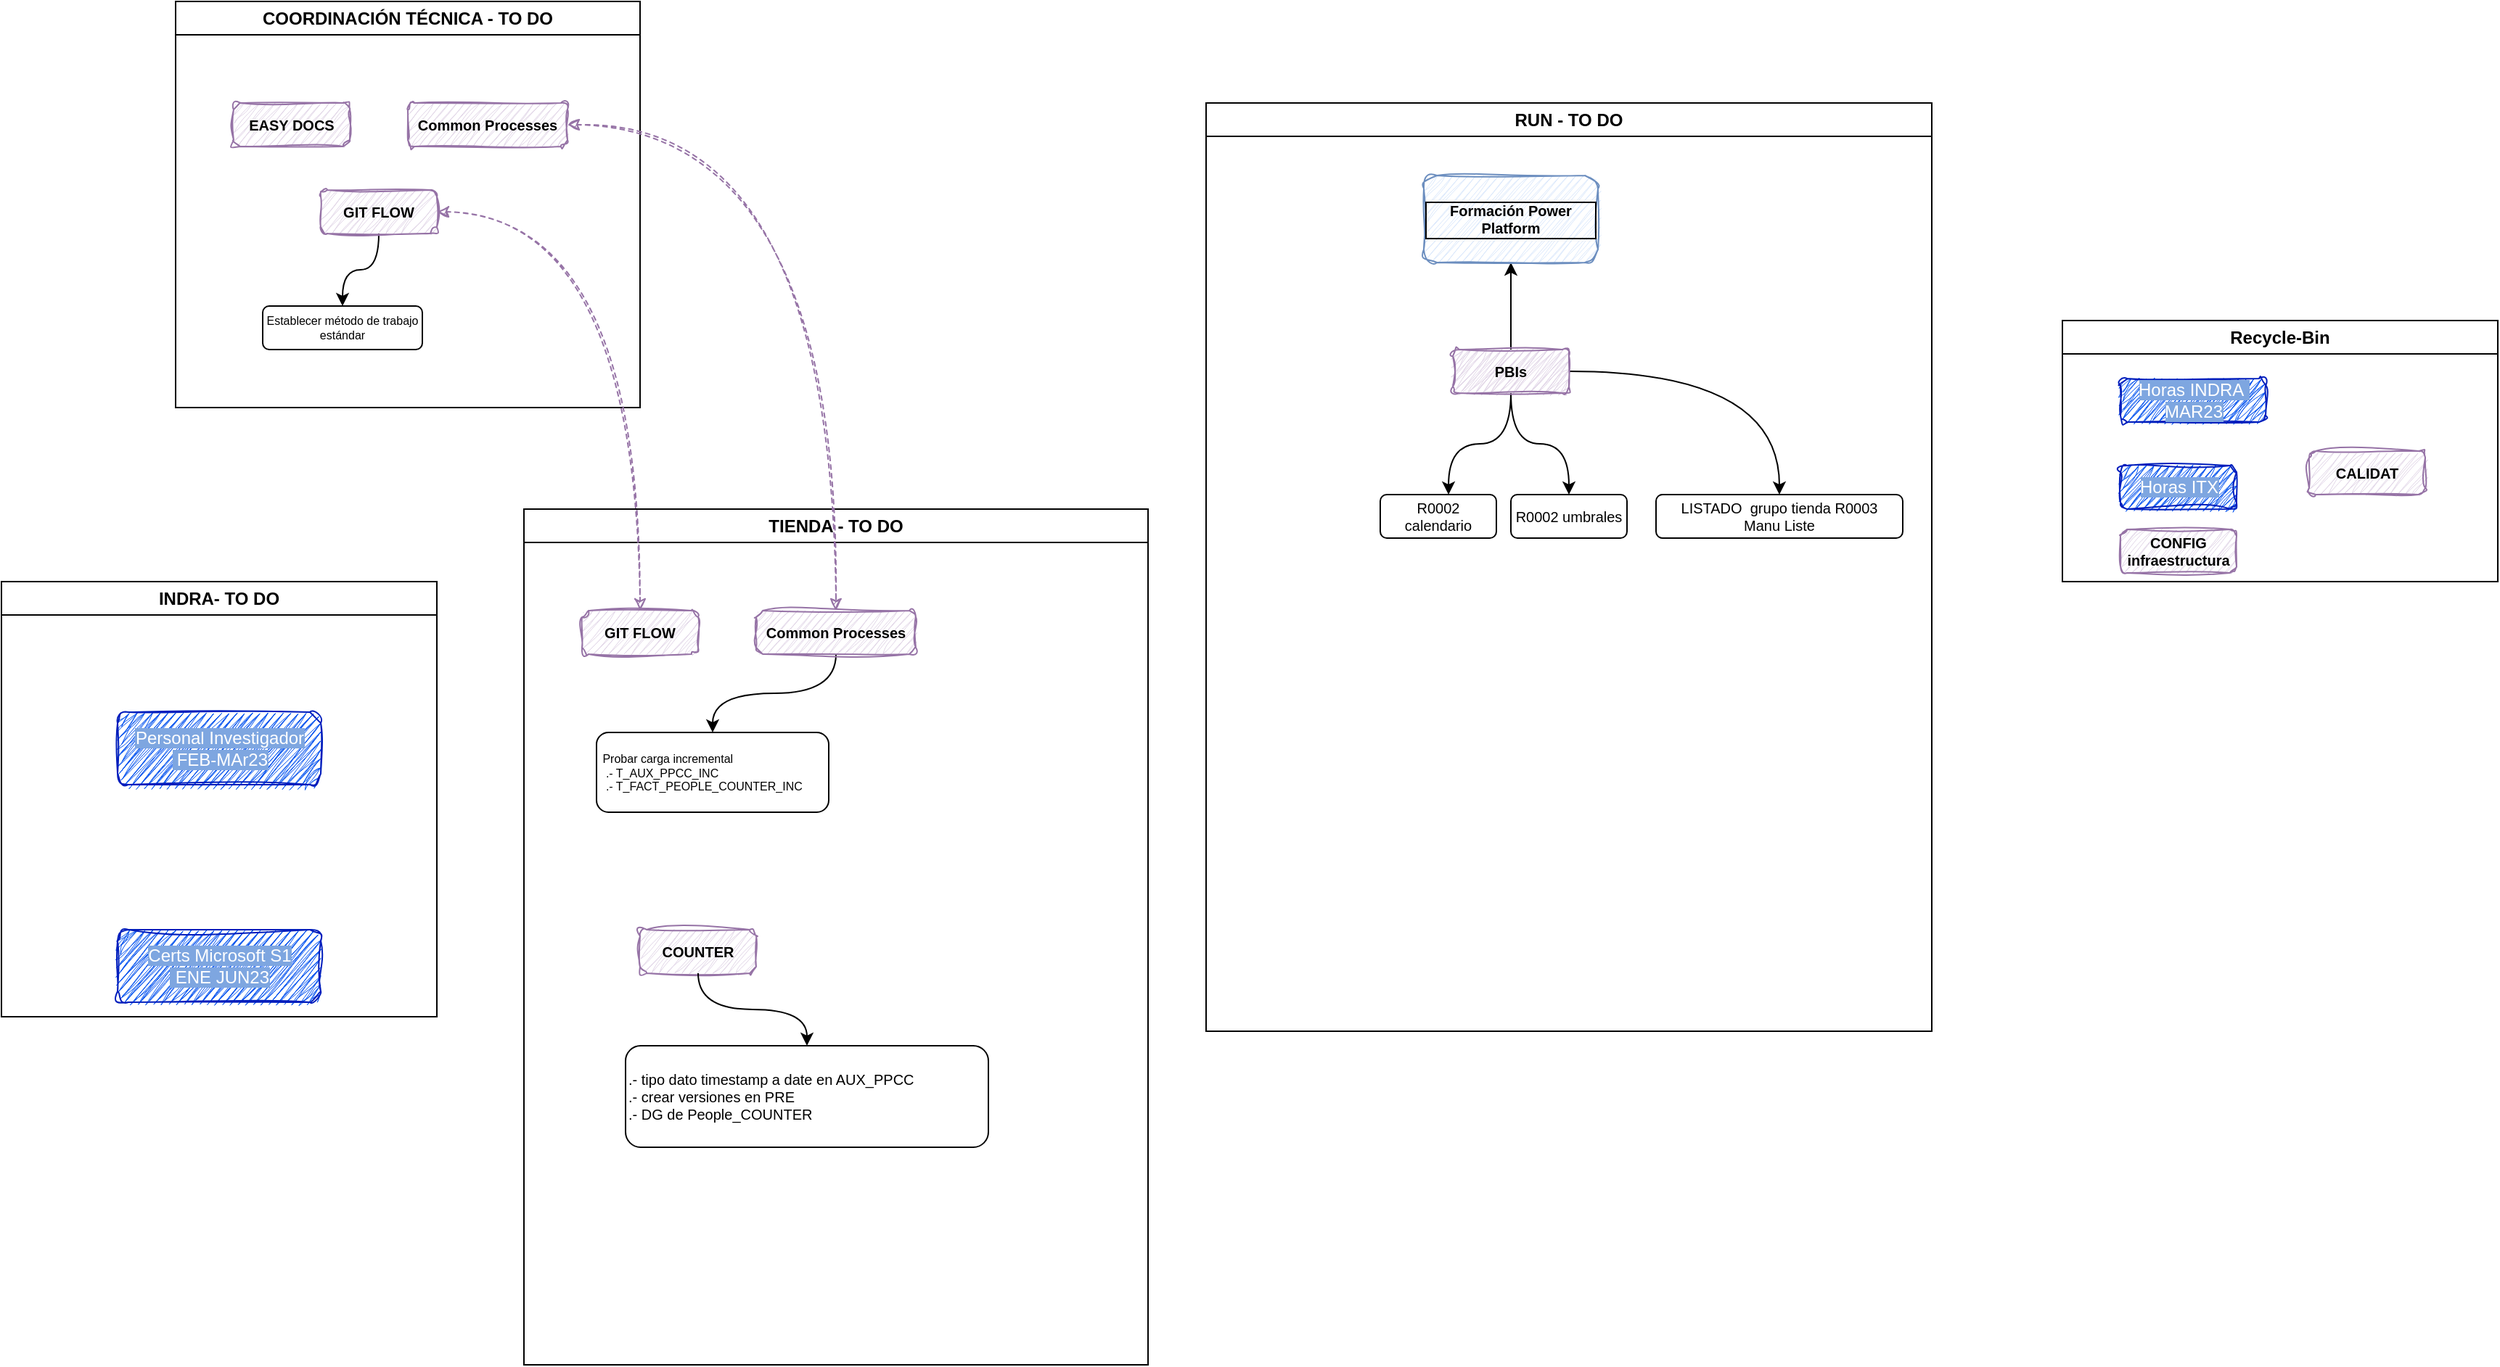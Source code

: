 <mxfile version="21.0.8" type="github">
  <diagram id="LJ3lU3-_otBDvy5FKb0J" name="Page-1">
    <mxGraphModel dx="2762" dy="893" grid="1" gridSize="10" guides="1" tooltips="1" connect="1" arrows="1" fold="1" page="1" pageScale="1" pageWidth="1169" pageHeight="827" math="0" shadow="0">
      <root>
        <mxCell id="0" />
        <mxCell id="1" parent="0" />
        <mxCell id="9XHFxHY52LzIyJSaBSOC-2" value="COORDINACIÓN TÉCNICA - TO DO" style="swimlane;whiteSpace=wrap;html=1;" parent="1" vertex="1">
          <mxGeometry x="80" y="20" width="320" height="280" as="geometry">
            <mxRectangle x="150" y="170" width="140" height="30" as="alternateBounds" />
          </mxGeometry>
        </mxCell>
        <mxCell id="9XHFxHY52LzIyJSaBSOC-3" value="EASY DOCS" style="rounded=1;whiteSpace=wrap;html=1;fillColor=#e1d5e7;strokeColor=#9673a6;sketch=1;curveFitting=1;jiggle=2;fontStyle=1;fontSize=10;" parent="9XHFxHY52LzIyJSaBSOC-2" vertex="1">
          <mxGeometry x="40" y="70" width="80" height="30" as="geometry" />
        </mxCell>
        <mxCell id="MVU7_2ZqVJE06uC7ywKW-1" value="Common Processes&lt;br style=&quot;font-size: 10px;&quot;&gt;" style="rounded=1;whiteSpace=wrap;html=1;fillColor=#e1d5e7;strokeColor=#9673a6;sketch=1;curveFitting=1;jiggle=2;fontStyle=1;fontSize=10;" vertex="1" parent="9XHFxHY52LzIyJSaBSOC-2">
          <mxGeometry x="160" y="70" width="110" height="30" as="geometry" />
        </mxCell>
        <mxCell id="MVU7_2ZqVJE06uC7ywKW-40" style="edgeStyle=orthogonalEdgeStyle;rounded=0;orthogonalLoop=1;jettySize=auto;html=1;entryX=0.5;entryY=0;entryDx=0;entryDy=0;curved=1;" edge="1" parent="9XHFxHY52LzIyJSaBSOC-2" source="MVU7_2ZqVJE06uC7ywKW-16" target="MVU7_2ZqVJE06uC7ywKW-39">
          <mxGeometry relative="1" as="geometry" />
        </mxCell>
        <mxCell id="MVU7_2ZqVJE06uC7ywKW-16" value="GIT FLOW" style="rounded=1;whiteSpace=wrap;html=1;fillColor=#e1d5e7;strokeColor=#9673a6;sketch=1;curveFitting=1;jiggle=2;fontStyle=1;fontSize=10;" vertex="1" parent="9XHFxHY52LzIyJSaBSOC-2">
          <mxGeometry x="100" y="130" width="80" height="30" as="geometry" />
        </mxCell>
        <mxCell id="MVU7_2ZqVJE06uC7ywKW-39" value="Establecer método de trabajo estándar" style="rounded=1;whiteSpace=wrap;html=1;fontSize=8;" vertex="1" parent="9XHFxHY52LzIyJSaBSOC-2">
          <mxGeometry x="60" y="210" width="110" height="30" as="geometry" />
        </mxCell>
        <mxCell id="MVU7_2ZqVJE06uC7ywKW-2" value="RUN - TO DO" style="swimlane;whiteSpace=wrap;html=1;fontStyle=1" vertex="1" parent="1">
          <mxGeometry x="790" y="90" width="500" height="640" as="geometry">
            <mxRectangle x="800" y="100" width="140" height="30" as="alternateBounds" />
          </mxGeometry>
        </mxCell>
        <mxCell id="MVU7_2ZqVJE06uC7ywKW-3" value="LISTADO&amp;nbsp; grupo tienda R0003&lt;br style=&quot;font-size: 10px;&quot;&gt;Manu Liste" style="rounded=1;whiteSpace=wrap;html=1;fontSize=10;" vertex="1" parent="MVU7_2ZqVJE06uC7ywKW-2">
          <mxGeometry x="310" y="270" width="170" height="30" as="geometry" />
        </mxCell>
        <mxCell id="MVU7_2ZqVJE06uC7ywKW-8" style="edgeStyle=orthogonalEdgeStyle;rounded=0;orthogonalLoop=1;jettySize=auto;html=1;entryX=0.588;entryY=0;entryDx=0;entryDy=0;entryPerimeter=0;curved=1;" edge="1" parent="MVU7_2ZqVJE06uC7ywKW-2" source="MVU7_2ZqVJE06uC7ywKW-4" target="MVU7_2ZqVJE06uC7ywKW-6">
          <mxGeometry relative="1" as="geometry" />
        </mxCell>
        <mxCell id="MVU7_2ZqVJE06uC7ywKW-9" style="edgeStyle=orthogonalEdgeStyle;rounded=0;orthogonalLoop=1;jettySize=auto;html=1;entryX=0.5;entryY=0;entryDx=0;entryDy=0;curved=1;" edge="1" parent="MVU7_2ZqVJE06uC7ywKW-2" source="MVU7_2ZqVJE06uC7ywKW-4" target="MVU7_2ZqVJE06uC7ywKW-5">
          <mxGeometry relative="1" as="geometry" />
        </mxCell>
        <mxCell id="MVU7_2ZqVJE06uC7ywKW-11" value="" style="edgeStyle=orthogonalEdgeStyle;rounded=0;orthogonalLoop=1;jettySize=auto;html=1;curved=1;" edge="1" parent="MVU7_2ZqVJE06uC7ywKW-2" source="MVU7_2ZqVJE06uC7ywKW-4" target="MVU7_2ZqVJE06uC7ywKW-10">
          <mxGeometry relative="1" as="geometry" />
        </mxCell>
        <mxCell id="MVU7_2ZqVJE06uC7ywKW-12" style="edgeStyle=orthogonalEdgeStyle;rounded=0;orthogonalLoop=1;jettySize=auto;html=1;entryX=0.5;entryY=0;entryDx=0;entryDy=0;curved=1;" edge="1" parent="MVU7_2ZqVJE06uC7ywKW-2" source="MVU7_2ZqVJE06uC7ywKW-4" target="MVU7_2ZqVJE06uC7ywKW-3">
          <mxGeometry relative="1" as="geometry" />
        </mxCell>
        <mxCell id="MVU7_2ZqVJE06uC7ywKW-4" value="PBIs" style="rounded=1;whiteSpace=wrap;html=1;sketch=1;curveFitting=1;jiggle=2;glass=0;fillStyle=zigzag;fillColor=#e1d5e7;strokeColor=#9673a6;fontStyle=1;fontSize=10;" vertex="1" parent="MVU7_2ZqVJE06uC7ywKW-2">
          <mxGeometry x="170" y="170" width="80" height="30" as="geometry" />
        </mxCell>
        <mxCell id="MVU7_2ZqVJE06uC7ywKW-5" value="R0002 umbrales" style="rounded=1;whiteSpace=wrap;html=1;fontSize=10;" vertex="1" parent="MVU7_2ZqVJE06uC7ywKW-2">
          <mxGeometry x="210" y="270" width="80" height="30" as="geometry" />
        </mxCell>
        <mxCell id="MVU7_2ZqVJE06uC7ywKW-6" value="R0002 calendario" style="rounded=1;whiteSpace=wrap;html=1;fontSize=10;" vertex="1" parent="MVU7_2ZqVJE06uC7ywKW-2">
          <mxGeometry x="120" y="270" width="80" height="30" as="geometry" />
        </mxCell>
        <mxCell id="MVU7_2ZqVJE06uC7ywKW-10" value="Formación Power Platform" style="whiteSpace=wrap;html=1;rounded=1;fillColor=#dae8fc;strokeColor=#6c8ebf;glass=0;shadow=0;sketch=1;curveFitting=1;jiggle=2;fontStyle=1;fontSize=10;labelBorderColor=default;" vertex="1" parent="MVU7_2ZqVJE06uC7ywKW-2">
          <mxGeometry x="150" y="50" width="120" height="60" as="geometry" />
        </mxCell>
        <mxCell id="MVU7_2ZqVJE06uC7ywKW-13" value="TIENDA - TO DO" style="swimlane;whiteSpace=wrap;html=1;fontSize=12;" vertex="1" parent="1">
          <mxGeometry x="320" y="370" width="430" height="590" as="geometry">
            <mxRectangle x="150" y="170" width="140" height="30" as="alternateBounds" />
          </mxGeometry>
        </mxCell>
        <mxCell id="MVU7_2ZqVJE06uC7ywKW-14" value="GIT FLOW" style="rounded=1;whiteSpace=wrap;html=1;fillColor=#e1d5e7;strokeColor=#9673a6;sketch=1;curveFitting=1;jiggle=2;fontStyle=1;fontSize=10;" vertex="1" parent="MVU7_2ZqVJE06uC7ywKW-13">
          <mxGeometry x="40" y="70" width="80" height="30" as="geometry" />
        </mxCell>
        <mxCell id="MVU7_2ZqVJE06uC7ywKW-46" style="edgeStyle=orthogonalEdgeStyle;rounded=0;orthogonalLoop=1;jettySize=auto;html=1;entryX=0.5;entryY=0;entryDx=0;entryDy=0;curved=1;" edge="1" parent="MVU7_2ZqVJE06uC7ywKW-13" source="MVU7_2ZqVJE06uC7ywKW-15" target="MVU7_2ZqVJE06uC7ywKW-45">
          <mxGeometry relative="1" as="geometry" />
        </mxCell>
        <mxCell id="MVU7_2ZqVJE06uC7ywKW-15" value="Common Processes&lt;br style=&quot;font-size: 10px;&quot;&gt;" style="rounded=1;whiteSpace=wrap;html=1;fillColor=#e1d5e7;strokeColor=#9673a6;sketch=1;curveFitting=1;jiggle=2;fontStyle=1;fontSize=10;" vertex="1" parent="MVU7_2ZqVJE06uC7ywKW-13">
          <mxGeometry x="160" y="70" width="110" height="30" as="geometry" />
        </mxCell>
        <mxCell id="MVU7_2ZqVJE06uC7ywKW-45" value="&amp;nbsp;Probar carga incremental&lt;br style=&quot;font-size: 8px;&quot;&gt;&amp;nbsp; .- T_AUX_PPCC_INC&lt;br style=&quot;font-size: 8px;&quot;&gt;&amp;nbsp; .- T_FACT_PEOPLE_COUNTER_INC" style="rounded=1;whiteSpace=wrap;html=1;fontSize=8;align=left;" vertex="1" parent="MVU7_2ZqVJE06uC7ywKW-13">
          <mxGeometry x="50" y="154" width="160" height="55" as="geometry" />
        </mxCell>
        <mxCell id="MVU7_2ZqVJE06uC7ywKW-52" value=".- tipo dato timestamp a date en AUX_PPCC&lt;br&gt;.- crear versiones en PRE&lt;br&gt;.- DG de People_COUNTER" style="rounded=1;whiteSpace=wrap;html=1;fontSize=10;align=left;" vertex="1" parent="MVU7_2ZqVJE06uC7ywKW-13">
          <mxGeometry x="70" y="370" width="250" height="70" as="geometry" />
        </mxCell>
        <mxCell id="MVU7_2ZqVJE06uC7ywKW-54" value="COUNTER" style="rounded=1;whiteSpace=wrap;html=1;fillColor=#e1d5e7;strokeColor=#9673a6;sketch=1;curveFitting=1;jiggle=2;fontStyle=1;fontSize=10;" vertex="1" parent="MVU7_2ZqVJE06uC7ywKW-13">
          <mxGeometry x="80" y="290" width="80" height="30" as="geometry" />
        </mxCell>
        <mxCell id="MVU7_2ZqVJE06uC7ywKW-53" style="edgeStyle=orthogonalEdgeStyle;rounded=0;orthogonalLoop=1;jettySize=auto;html=1;entryX=0.5;entryY=0;entryDx=0;entryDy=0;curved=1;exitX=0.5;exitY=1;exitDx=0;exitDy=0;" edge="1" parent="MVU7_2ZqVJE06uC7ywKW-13" target="MVU7_2ZqVJE06uC7ywKW-52" source="MVU7_2ZqVJE06uC7ywKW-54">
          <mxGeometry relative="1" as="geometry">
            <mxPoint x="150" y="290" as="sourcePoint" />
          </mxGeometry>
        </mxCell>
        <mxCell id="MVU7_2ZqVJE06uC7ywKW-17" style="edgeStyle=orthogonalEdgeStyle;rounded=0;orthogonalLoop=1;jettySize=auto;html=1;entryX=0.5;entryY=0;entryDx=0;entryDy=0;startArrow=classic;startFill=1;dashed=1;fillColor=#e1d5e7;strokeColor=#9673a6;curved=1;sketch=1;curveFitting=1;jiggle=2;" edge="1" parent="1" source="MVU7_2ZqVJE06uC7ywKW-16" target="MVU7_2ZqVJE06uC7ywKW-14">
          <mxGeometry relative="1" as="geometry" />
        </mxCell>
        <mxCell id="MVU7_2ZqVJE06uC7ywKW-18" style="edgeStyle=orthogonalEdgeStyle;rounded=0;orthogonalLoop=1;jettySize=auto;html=1;entryX=0.5;entryY=0;entryDx=0;entryDy=0;curved=1;shadow=0;sketch=1;curveFitting=1;jiggle=2;dashed=1;startArrow=classic;startFill=1;fillColor=#e1d5e7;strokeColor=#9673a6;" edge="1" parent="1" source="MVU7_2ZqVJE06uC7ywKW-1" target="MVU7_2ZqVJE06uC7ywKW-15">
          <mxGeometry relative="1" as="geometry" />
        </mxCell>
        <mxCell id="MVU7_2ZqVJE06uC7ywKW-25" value="Recycle-Bin" style="swimlane;whiteSpace=wrap;html=1;" vertex="1" parent="1">
          <mxGeometry x="1380" y="240" width="300" height="180" as="geometry">
            <mxRectangle x="150" y="170" width="140" height="30" as="alternateBounds" />
          </mxGeometry>
        </mxCell>
        <mxCell id="MVU7_2ZqVJE06uC7ywKW-50" value="&lt;span style=&quot;background-color: rgb(126, 166, 224);&quot;&gt;Horas ITX&lt;/span&gt;" style="rounded=1;html=1;sketch=1;curveFitting=1;jiggle=2;glass=0;fillStyle=zigzag;fillColor=#0050ef;strokeColor=#001DBC;fontColor=#FFFFFF;" vertex="1" parent="MVU7_2ZqVJE06uC7ywKW-25">
          <mxGeometry x="40" y="100" width="80" height="30" as="geometry" />
        </mxCell>
        <mxCell id="MVU7_2ZqVJE06uC7ywKW-33" value="&lt;span style=&quot;background-color: rgb(126, 166, 224);&quot;&gt;Horas INDRA&amp;nbsp;&lt;br&gt;MAR23&lt;br&gt;&lt;/span&gt;" style="rounded=1;html=1;sketch=1;curveFitting=1;jiggle=2;glass=0;fillStyle=zigzag;fillColor=#0050ef;strokeColor=#001DBC;fontColor=#FFFFFF;" vertex="1" parent="MVU7_2ZqVJE06uC7ywKW-25">
          <mxGeometry x="40" y="40" width="100" height="30" as="geometry" />
        </mxCell>
        <mxCell id="MVU7_2ZqVJE06uC7ywKW-19" value="CALIDAT" style="rounded=1;whiteSpace=wrap;html=1;sketch=1;curveFitting=1;jiggle=2;glass=0;fillStyle=hachure;fillColor=#e1d5e7;strokeColor=#9673a6;fontStyle=1;fontSize=10;" vertex="1" parent="MVU7_2ZqVJE06uC7ywKW-25">
          <mxGeometry x="170" y="90" width="80" height="30" as="geometry" />
        </mxCell>
        <mxCell id="MVU7_2ZqVJE06uC7ywKW-23" value="CONFIG&lt;br style=&quot;font-size: 10px;&quot;&gt;infraestructura" style="rounded=1;whiteSpace=wrap;html=1;fillColor=#e1d5e7;strokeColor=#9673a6;sketch=1;curveFitting=1;jiggle=2;fontStyle=1;fontSize=10;" vertex="1" parent="MVU7_2ZqVJE06uC7ywKW-25">
          <mxGeometry x="40" y="144" width="80" height="30" as="geometry" />
        </mxCell>
        <mxCell id="MVU7_2ZqVJE06uC7ywKW-49" value="INDRA- TO DO" style="swimlane;whiteSpace=wrap;html=1;" vertex="1" parent="1">
          <mxGeometry x="-40" y="420" width="300" height="300" as="geometry">
            <mxRectangle x="150" y="170" width="140" height="30" as="alternateBounds" />
          </mxGeometry>
        </mxCell>
        <mxCell id="MVU7_2ZqVJE06uC7ywKW-47" value="&lt;span style=&quot;background-color: rgb(126, 166, 224);&quot;&gt;Personal Investigador&lt;br&gt;&amp;nbsp;FEB-MAr23&lt;br&gt;&lt;/span&gt;" style="rounded=1;html=1;sketch=1;curveFitting=1;jiggle=2;glass=0;fillStyle=zigzag;fillColor=#0050ef;strokeColor=#001DBC;fontColor=#FFFFFF;" vertex="1" parent="MVU7_2ZqVJE06uC7ywKW-49">
          <mxGeometry x="80" y="90" width="140" height="50" as="geometry" />
        </mxCell>
        <mxCell id="MVU7_2ZqVJE06uC7ywKW-51" value="&lt;span style=&quot;background-color: rgb(126, 166, 224);&quot;&gt;Certs Microsoft S1&lt;br&gt;&amp;nbsp;ENE JUN23&lt;br&gt;&lt;/span&gt;" style="rounded=1;html=1;sketch=1;curveFitting=1;jiggle=2;glass=0;fillStyle=zigzag;fillColor=#0050ef;strokeColor=#001DBC;fontColor=#FFFFFF;" vertex="1" parent="MVU7_2ZqVJE06uC7ywKW-49">
          <mxGeometry x="80" y="240" width="140" height="50" as="geometry" />
        </mxCell>
      </root>
    </mxGraphModel>
  </diagram>
</mxfile>
